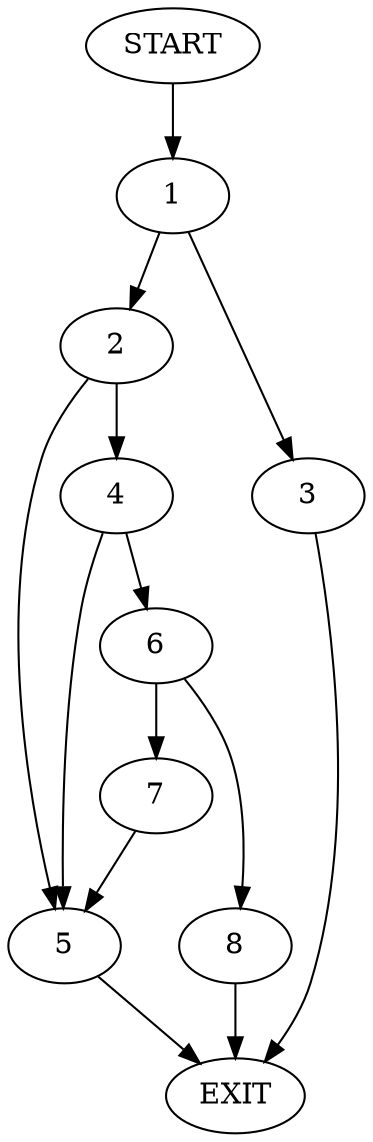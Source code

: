 digraph {
0 [label="START"]
9 [label="EXIT"]
0 -> 1
1 -> 2
1 -> 3
2 -> 4
2 -> 5
3 -> 9
4 -> 5
4 -> 6
5 -> 9
6 -> 7
6 -> 8
8 -> 9
7 -> 5
}
